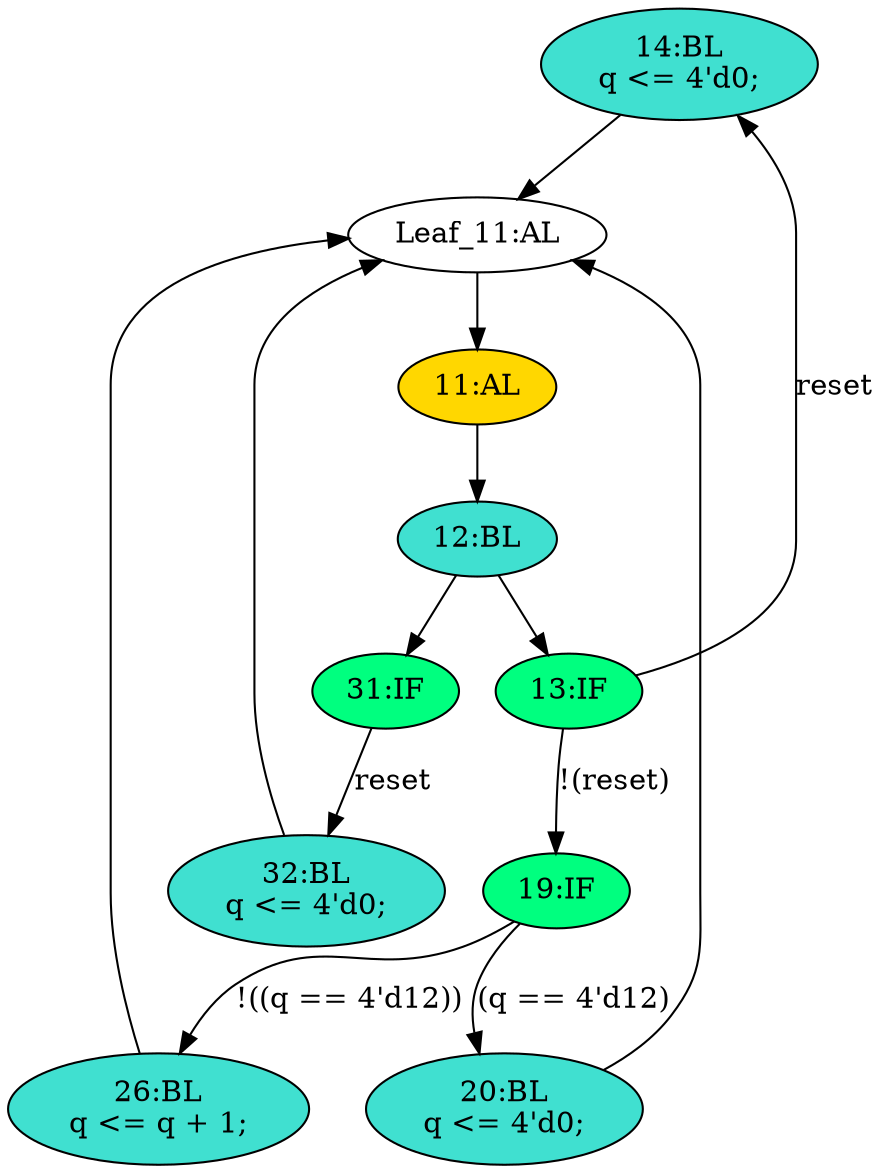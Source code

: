 strict digraph "compose( ,  )" {
	node [label="\N"];
	"14:BL"	[ast="<pyverilog.vparser.ast.Block object at 0x7f7a2d0b5790>",
		fillcolor=turquoise,
		label="14:BL
q <= 4'd0;",
		statements="[<pyverilog.vparser.ast.NonblockingSubstitution object at 0x7f7a2cd96810>]",
		style=filled,
		typ=Block];
	"Leaf_11:AL"	[def_var="['q']",
		label="Leaf_11:AL"];
	"14:BL" -> "Leaf_11:AL"	[cond="[]",
		lineno=None];
	"13:IF"	[ast="<pyverilog.vparser.ast.IfStatement object at 0x7f7a2cd96bd0>",
		fillcolor=springgreen,
		label="13:IF",
		statements="[]",
		style=filled,
		typ=IfStatement];
	"13:IF" -> "14:BL"	[cond="['reset']",
		label=reset,
		lineno=13];
	"19:IF"	[ast="<pyverilog.vparser.ast.IfStatement object at 0x7f7a2cd8e550>",
		fillcolor=springgreen,
		label="19:IF",
		statements="[]",
		style=filled,
		typ=IfStatement];
	"13:IF" -> "19:IF"	[cond="['reset']",
		label="!(reset)",
		lineno=13];
	"20:BL"	[ast="<pyverilog.vparser.ast.Block object at 0x7f7a2cde34d0>",
		fillcolor=turquoise,
		label="20:BL
q <= 4'd0;",
		statements="[<pyverilog.vparser.ast.NonblockingSubstitution object at 0x7f7a2cd8ee90>]",
		style=filled,
		typ=Block];
	"20:BL" -> "Leaf_11:AL"	[cond="[]",
		lineno=None];
	"19:IF" -> "20:BL"	[cond="['q']",
		label="(q == 4'd12)",
		lineno=19];
	"26:BL"	[ast="<pyverilog.vparser.ast.Block object at 0x7f7a2cde3ed0>",
		fillcolor=turquoise,
		label="26:BL
q <= q + 1;",
		statements="[<pyverilog.vparser.ast.NonblockingSubstitution object at 0x7f7a2cdf1390>]",
		style=filled,
		typ=Block];
	"19:IF" -> "26:BL"	[cond="['q']",
		label="!((q == 4'd12))",
		lineno=19];
	"11:AL"	[ast="<pyverilog.vparser.ast.Always object at 0x7f7a2cdf1050>",
		clk_sens=True,
		fillcolor=gold,
		label="11:AL",
		sens="['clk', 'reset']",
		statements="[]",
		style=filled,
		typ=Always,
		use_var="['reset', 'q']"];
	"Leaf_11:AL" -> "11:AL";
	"26:BL" -> "Leaf_11:AL"	[cond="[]",
		lineno=None];
	"31:IF"	[ast="<pyverilog.vparser.ast.IfStatement object at 0x7f7a2cde33d0>",
		fillcolor=springgreen,
		label="31:IF",
		statements="[]",
		style=filled,
		typ=IfStatement];
	"32:BL"	[ast="<pyverilog.vparser.ast.Block object at 0x7f7a2cd96910>",
		fillcolor=turquoise,
		label="32:BL
q <= 4'd0;",
		statements="[<pyverilog.vparser.ast.NonblockingSubstitution object at 0x7f7a2cdfd6d0>]",
		style=filled,
		typ=Block];
	"31:IF" -> "32:BL"	[cond="['reset']",
		label=reset,
		lineno=31];
	"32:BL" -> "Leaf_11:AL"	[cond="[]",
		lineno=None];
	"12:BL"	[ast="<pyverilog.vparser.ast.Block object at 0x7f7a2cdf1650>",
		fillcolor=turquoise,
		label="12:BL",
		statements="[]",
		style=filled,
		typ=Block];
	"12:BL" -> "13:IF"	[cond="[]",
		lineno=None];
	"12:BL" -> "31:IF"	[cond="[]",
		lineno=None];
	"11:AL" -> "12:BL"	[cond="[]",
		lineno=None];
}
